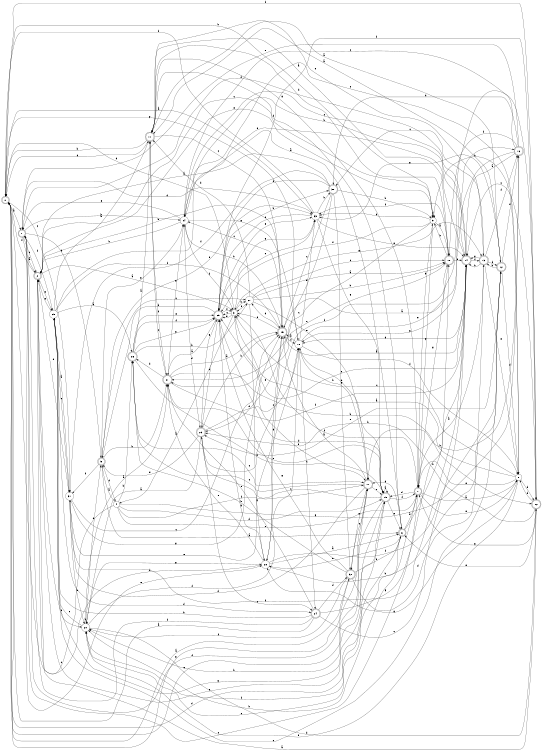 digraph n28_1 {
__start0 [label="" shape="none"];

rankdir=LR;
size="8,5";

s0 [style="rounded,filled", color="black", fillcolor="white" shape="doublecircle", label="0"];
s1 [style="rounded,filled", color="black", fillcolor="white" shape="doublecircle", label="1"];
s2 [style="rounded,filled", color="black", fillcolor="white" shape="doublecircle", label="2"];
s3 [style="filled", color="black", fillcolor="white" shape="circle", label="3"];
s4 [style="filled", color="black", fillcolor="white" shape="circle", label="4"];
s5 [style="rounded,filled", color="black", fillcolor="white" shape="doublecircle", label="5"];
s6 [style="rounded,filled", color="black", fillcolor="white" shape="doublecircle", label="6"];
s7 [style="rounded,filled", color="black", fillcolor="white" shape="doublecircle", label="7"];
s8 [style="filled", color="black", fillcolor="white" shape="circle", label="8"];
s9 [style="filled", color="black", fillcolor="white" shape="circle", label="9"];
s10 [style="rounded,filled", color="black", fillcolor="white" shape="doublecircle", label="10"];
s11 [style="rounded,filled", color="black", fillcolor="white" shape="doublecircle", label="11"];
s12 [style="rounded,filled", color="black", fillcolor="white" shape="doublecircle", label="12"];
s13 [style="rounded,filled", color="black", fillcolor="white" shape="doublecircle", label="13"];
s14 [style="rounded,filled", color="black", fillcolor="white" shape="doublecircle", label="14"];
s15 [style="rounded,filled", color="black", fillcolor="white" shape="doublecircle", label="15"];
s16 [style="rounded,filled", color="black", fillcolor="white" shape="doublecircle", label="16"];
s17 [style="rounded,filled", color="black", fillcolor="white" shape="doublecircle", label="17"];
s18 [style="filled", color="black", fillcolor="white" shape="circle", label="18"];
s19 [style="rounded,filled", color="black", fillcolor="white" shape="doublecircle", label="19"];
s20 [style="filled", color="black", fillcolor="white" shape="circle", label="20"];
s21 [style="rounded,filled", color="black", fillcolor="white" shape="doublecircle", label="21"];
s22 [style="rounded,filled", color="black", fillcolor="white" shape="doublecircle", label="22"];
s23 [style="rounded,filled", color="black", fillcolor="white" shape="doublecircle", label="23"];
s24 [style="rounded,filled", color="black", fillcolor="white" shape="doublecircle", label="24"];
s25 [style="filled", color="black", fillcolor="white" shape="circle", label="25"];
s26 [style="rounded,filled", color="black", fillcolor="white" shape="doublecircle", label="26"];
s27 [style="filled", color="black", fillcolor="white" shape="circle", label="27"];
s28 [style="filled", color="black", fillcolor="white" shape="circle", label="28"];
s29 [style="rounded,filled", color="black", fillcolor="white" shape="doublecircle", label="29"];
s30 [style="rounded,filled", color="black", fillcolor="white" shape="doublecircle", label="30"];
s31 [style="filled", color="black", fillcolor="white" shape="circle", label="31"];
s32 [style="rounded,filled", color="black", fillcolor="white" shape="doublecircle", label="32"];
s33 [style="filled", color="black", fillcolor="white" shape="circle", label="33"];
s34 [style="filled", color="black", fillcolor="white" shape="circle", label="34"];
s0 -> s1 [label="a"];
s0 -> s9 [label="b"];
s0 -> s31 [label="c"];
s0 -> s19 [label="d"];
s0 -> s17 [label="e"];
s0 -> s22 [label="f"];
s0 -> s32 [label="g"];
s1 -> s2 [label="a"];
s1 -> s34 [label="b"];
s1 -> s2 [label="c"];
s1 -> s33 [label="d"];
s1 -> s28 [label="e"];
s1 -> s25 [label="f"];
s1 -> s5 [label="g"];
s2 -> s3 [label="a"];
s2 -> s15 [label="b"];
s2 -> s9 [label="c"];
s2 -> s20 [label="d"];
s2 -> s19 [label="e"];
s2 -> s0 [label="f"];
s2 -> s25 [label="g"];
s3 -> s4 [label="a"];
s3 -> s27 [label="b"];
s3 -> s29 [label="c"];
s3 -> s0 [label="d"];
s3 -> s29 [label="e"];
s3 -> s17 [label="f"];
s3 -> s13 [label="g"];
s4 -> s5 [label="a"];
s4 -> s26 [label="b"];
s4 -> s0 [label="c"];
s4 -> s19 [label="d"];
s4 -> s7 [label="e"];
s4 -> s17 [label="f"];
s4 -> s16 [label="g"];
s5 -> s6 [label="a"];
s5 -> s21 [label="b"];
s5 -> s27 [label="c"];
s5 -> s4 [label="d"];
s5 -> s33 [label="e"];
s5 -> s31 [label="f"];
s5 -> s34 [label="g"];
s6 -> s7 [label="a"];
s6 -> s14 [label="b"];
s6 -> s20 [label="c"];
s6 -> s11 [label="d"];
s6 -> s28 [label="e"];
s6 -> s20 [label="f"];
s6 -> s17 [label="g"];
s7 -> s8 [label="a"];
s7 -> s20 [label="b"];
s7 -> s1 [label="c"];
s7 -> s19 [label="d"];
s7 -> s8 [label="e"];
s7 -> s3 [label="f"];
s7 -> s9 [label="g"];
s8 -> s3 [label="a"];
s8 -> s9 [label="b"];
s8 -> s3 [label="c"];
s8 -> s22 [label="d"];
s8 -> s7 [label="e"];
s8 -> s20 [label="f"];
s8 -> s28 [label="g"];
s9 -> s10 [label="a"];
s9 -> s33 [label="b"];
s9 -> s21 [label="c"];
s9 -> s9 [label="d"];
s9 -> s2 [label="e"];
s9 -> s3 [label="f"];
s9 -> s7 [label="g"];
s10 -> s11 [label="a"];
s10 -> s9 [label="b"];
s10 -> s21 [label="c"];
s10 -> s11 [label="d"];
s10 -> s14 [label="e"];
s10 -> s33 [label="f"];
s10 -> s7 [label="g"];
s11 -> s12 [label="a"];
s11 -> s0 [label="b"];
s11 -> s15 [label="c"];
s11 -> s0 [label="d"];
s11 -> s13 [label="e"];
s11 -> s21 [label="f"];
s11 -> s7 [label="g"];
s12 -> s11 [label="a"];
s12 -> s13 [label="b"];
s12 -> s25 [label="c"];
s12 -> s8 [label="d"];
s12 -> s23 [label="e"];
s12 -> s16 [label="f"];
s12 -> s33 [label="g"];
s13 -> s7 [label="a"];
s13 -> s14 [label="b"];
s13 -> s30 [label="c"];
s13 -> s12 [label="d"];
s13 -> s8 [label="e"];
s13 -> s16 [label="f"];
s13 -> s14 [label="g"];
s14 -> s15 [label="a"];
s14 -> s34 [label="b"];
s14 -> s34 [label="c"];
s14 -> s1 [label="d"];
s14 -> s29 [label="e"];
s14 -> s13 [label="f"];
s14 -> s18 [label="g"];
s15 -> s16 [label="a"];
s15 -> s34 [label="b"];
s15 -> s34 [label="c"];
s15 -> s27 [label="d"];
s15 -> s3 [label="e"];
s15 -> s18 [label="f"];
s15 -> s28 [label="g"];
s16 -> s14 [label="a"];
s16 -> s17 [label="b"];
s16 -> s34 [label="c"];
s16 -> s30 [label="d"];
s16 -> s1 [label="e"];
s16 -> s10 [label="f"];
s16 -> s18 [label="g"];
s17 -> s15 [label="a"];
s17 -> s18 [label="b"];
s17 -> s26 [label="c"];
s17 -> s31 [label="d"];
s17 -> s19 [label="e"];
s17 -> s1 [label="f"];
s17 -> s32 [label="g"];
s18 -> s15 [label="a"];
s18 -> s19 [label="b"];
s18 -> s24 [label="c"];
s18 -> s33 [label="d"];
s18 -> s22 [label="e"];
s18 -> s8 [label="f"];
s18 -> s0 [label="g"];
s19 -> s19 [label="a"];
s19 -> s20 [label="b"];
s19 -> s23 [label="c"];
s19 -> s29 [label="d"];
s19 -> s6 [label="e"];
s19 -> s7 [label="f"];
s19 -> s25 [label="g"];
s20 -> s21 [label="a"];
s20 -> s20 [label="b"];
s20 -> s25 [label="c"];
s20 -> s22 [label="d"];
s20 -> s5 [label="e"];
s20 -> s18 [label="f"];
s20 -> s28 [label="g"];
s21 -> s15 [label="a"];
s21 -> s22 [label="b"];
s21 -> s11 [label="c"];
s21 -> s26 [label="d"];
s21 -> s19 [label="e"];
s21 -> s14 [label="f"];
s21 -> s34 [label="g"];
s22 -> s2 [label="a"];
s22 -> s23 [label="b"];
s22 -> s14 [label="c"];
s22 -> s8 [label="d"];
s22 -> s6 [label="e"];
s22 -> s29 [label="f"];
s22 -> s7 [label="g"];
s23 -> s20 [label="a"];
s23 -> s15 [label="b"];
s23 -> s24 [label="c"];
s23 -> s18 [label="d"];
s23 -> s5 [label="e"];
s23 -> s10 [label="f"];
s23 -> s29 [label="g"];
s24 -> s0 [label="a"];
s24 -> s25 [label="b"];
s24 -> s14 [label="c"];
s24 -> s32 [label="d"];
s24 -> s21 [label="e"];
s24 -> s1 [label="f"];
s24 -> s10 [label="g"];
s25 -> s26 [label="a"];
s25 -> s11 [label="b"];
s25 -> s31 [label="c"];
s25 -> s24 [label="d"];
s25 -> s14 [label="e"];
s25 -> s15 [label="f"];
s25 -> s2 [label="g"];
s26 -> s11 [label="a"];
s26 -> s27 [label="b"];
s26 -> s17 [label="c"];
s26 -> s19 [label="d"];
s26 -> s29 [label="e"];
s26 -> s29 [label="f"];
s26 -> s29 [label="g"];
s27 -> s10 [label="a"];
s27 -> s10 [label="b"];
s27 -> s10 [label="c"];
s27 -> s11 [label="d"];
s27 -> s17 [label="e"];
s27 -> s3 [label="f"];
s27 -> s28 [label="g"];
s28 -> s6 [label="a"];
s28 -> s12 [label="b"];
s28 -> s15 [label="c"];
s28 -> s2 [label="d"];
s28 -> s21 [label="e"];
s28 -> s12 [label="f"];
s28 -> s29 [label="g"];
s29 -> s21 [label="a"];
s29 -> s30 [label="b"];
s29 -> s23 [label="c"];
s29 -> s5 [label="d"];
s29 -> s33 [label="e"];
s29 -> s3 [label="f"];
s29 -> s33 [label="g"];
s30 -> s2 [label="a"];
s30 -> s9 [label="b"];
s30 -> s15 [label="c"];
s30 -> s29 [label="d"];
s30 -> s23 [label="e"];
s30 -> s31 [label="f"];
s30 -> s32 [label="g"];
s31 -> s25 [label="a"];
s31 -> s20 [label="b"];
s31 -> s15 [label="c"];
s31 -> s2 [label="d"];
s31 -> s18 [label="e"];
s31 -> s14 [label="f"];
s31 -> s15 [label="g"];
s32 -> s0 [label="a"];
s32 -> s26 [label="b"];
s32 -> s17 [label="c"];
s32 -> s13 [label="d"];
s32 -> s6 [label="e"];
s32 -> s20 [label="f"];
s32 -> s29 [label="g"];
s33 -> s0 [label="a"];
s33 -> s30 [label="b"];
s33 -> s29 [label="c"];
s33 -> s29 [label="d"];
s33 -> s14 [label="e"];
s33 -> s0 [label="f"];
s33 -> s19 [label="g"];
s34 -> s6 [label="a"];
s34 -> s2 [label="b"];
s34 -> s8 [label="c"];
s34 -> s23 [label="d"];
s34 -> s1 [label="e"];
s34 -> s3 [label="f"];
s34 -> s18 [label="g"];

}